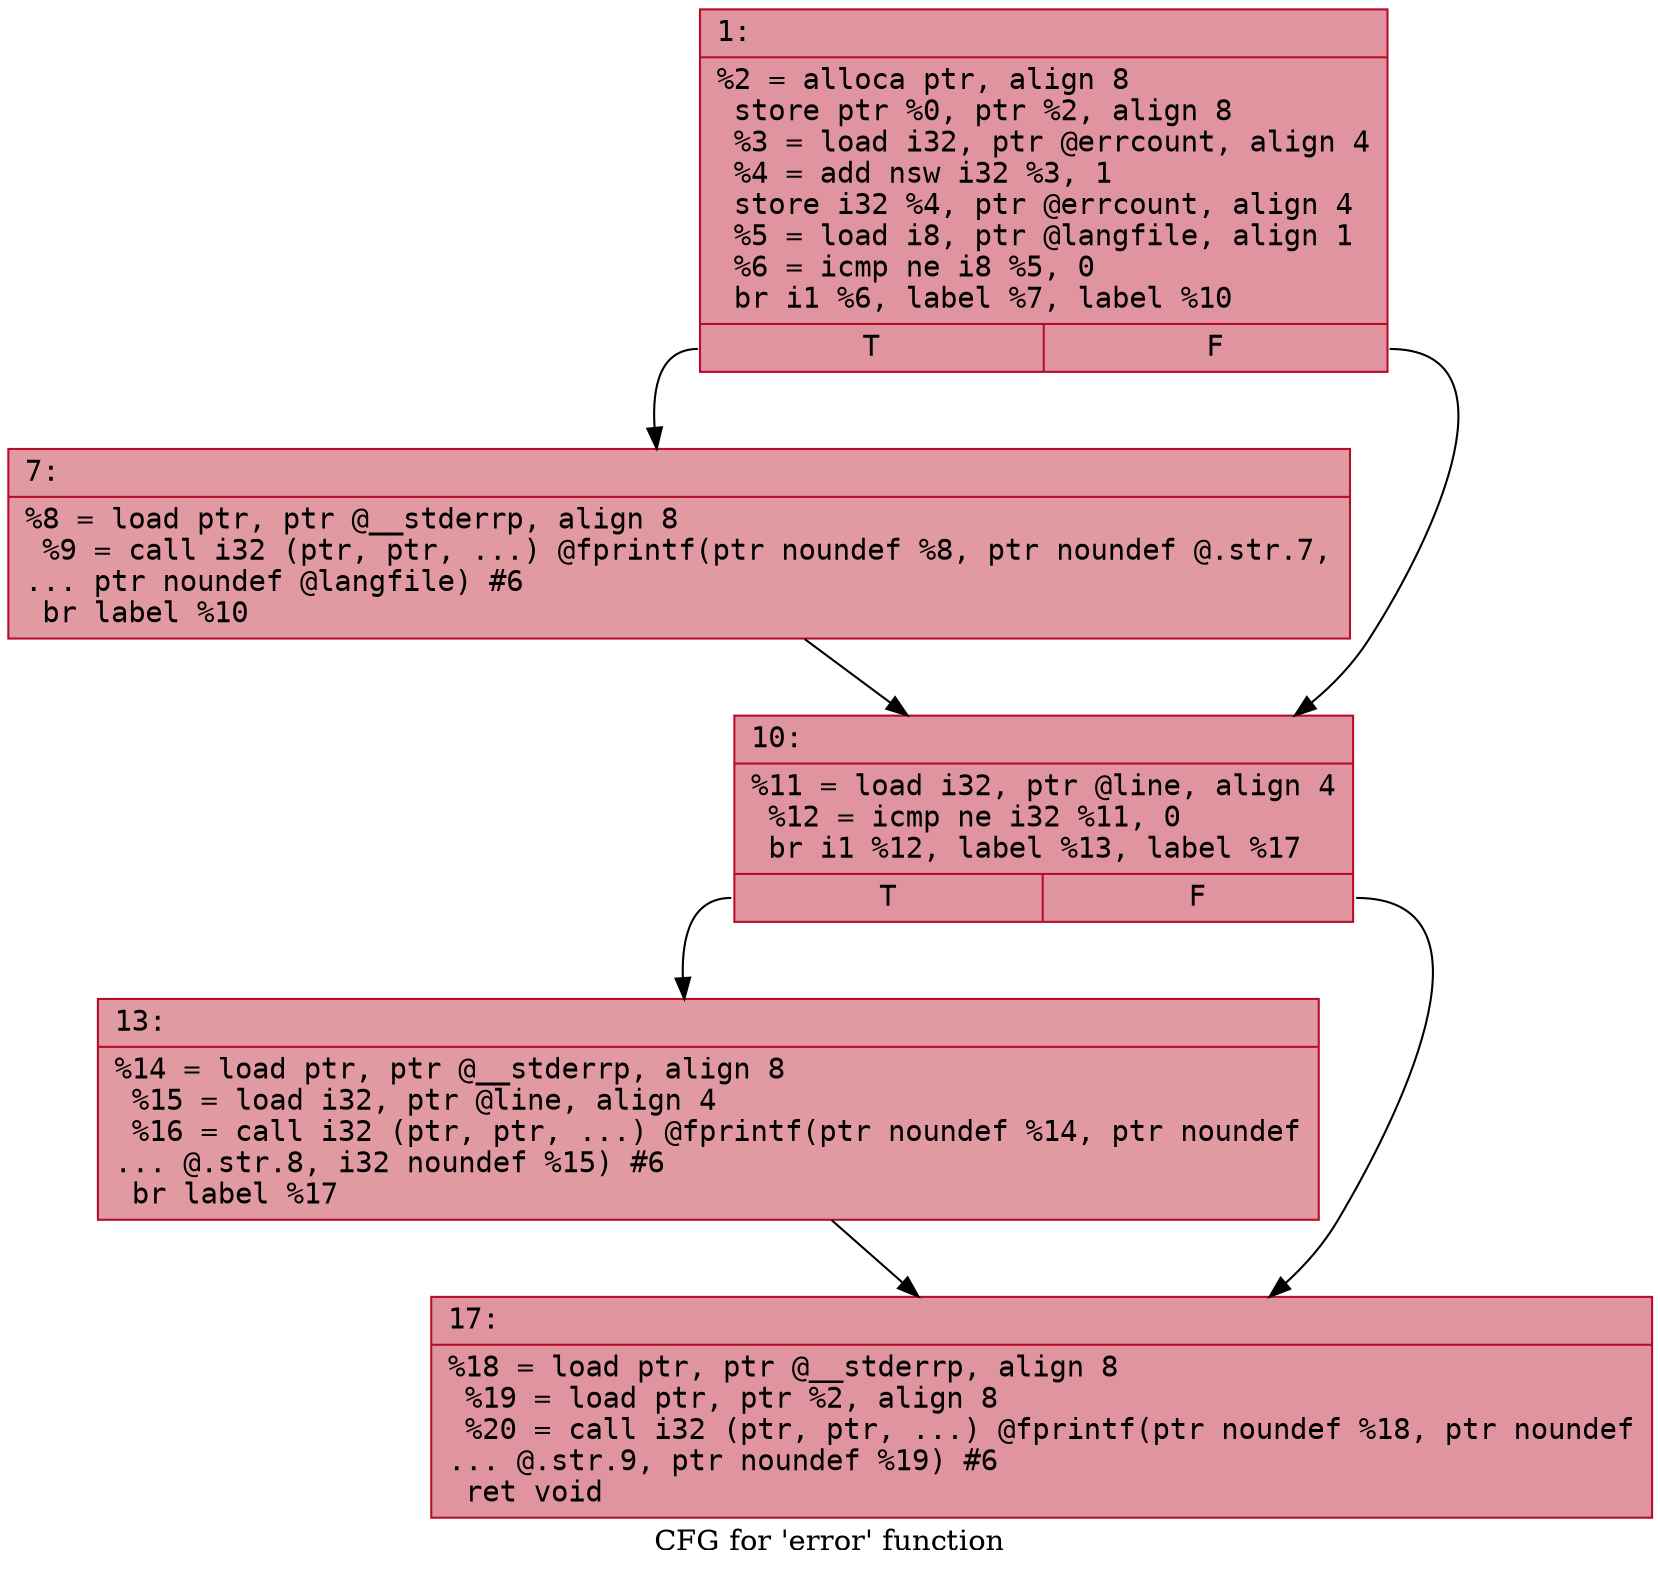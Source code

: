 digraph "CFG for 'error' function" {
	label="CFG for 'error' function";

	Node0x6000012140a0 [shape=record,color="#b70d28ff", style=filled, fillcolor="#b70d2870" fontname="Courier",label="{1:\l|  %2 = alloca ptr, align 8\l  store ptr %0, ptr %2, align 8\l  %3 = load i32, ptr @errcount, align 4\l  %4 = add nsw i32 %3, 1\l  store i32 %4, ptr @errcount, align 4\l  %5 = load i8, ptr @langfile, align 1\l  %6 = icmp ne i8 %5, 0\l  br i1 %6, label %7, label %10\l|{<s0>T|<s1>F}}"];
	Node0x6000012140a0:s0 -> Node0x6000012140f0[tooltip="1 -> 7\nProbability 62.50%" ];
	Node0x6000012140a0:s1 -> Node0x600001214140[tooltip="1 -> 10\nProbability 37.50%" ];
	Node0x6000012140f0 [shape=record,color="#b70d28ff", style=filled, fillcolor="#bb1b2c70" fontname="Courier",label="{7:\l|  %8 = load ptr, ptr @__stderrp, align 8\l  %9 = call i32 (ptr, ptr, ...) @fprintf(ptr noundef %8, ptr noundef @.str.7,\l... ptr noundef @langfile) #6\l  br label %10\l}"];
	Node0x6000012140f0 -> Node0x600001214140[tooltip="7 -> 10\nProbability 100.00%" ];
	Node0x600001214140 [shape=record,color="#b70d28ff", style=filled, fillcolor="#b70d2870" fontname="Courier",label="{10:\l|  %11 = load i32, ptr @line, align 4\l  %12 = icmp ne i32 %11, 0\l  br i1 %12, label %13, label %17\l|{<s0>T|<s1>F}}"];
	Node0x600001214140:s0 -> Node0x600001214190[tooltip="10 -> 13\nProbability 62.50%" ];
	Node0x600001214140:s1 -> Node0x6000012141e0[tooltip="10 -> 17\nProbability 37.50%" ];
	Node0x600001214190 [shape=record,color="#b70d28ff", style=filled, fillcolor="#bb1b2c70" fontname="Courier",label="{13:\l|  %14 = load ptr, ptr @__stderrp, align 8\l  %15 = load i32, ptr @line, align 4\l  %16 = call i32 (ptr, ptr, ...) @fprintf(ptr noundef %14, ptr noundef\l... @.str.8, i32 noundef %15) #6\l  br label %17\l}"];
	Node0x600001214190 -> Node0x6000012141e0[tooltip="13 -> 17\nProbability 100.00%" ];
	Node0x6000012141e0 [shape=record,color="#b70d28ff", style=filled, fillcolor="#b70d2870" fontname="Courier",label="{17:\l|  %18 = load ptr, ptr @__stderrp, align 8\l  %19 = load ptr, ptr %2, align 8\l  %20 = call i32 (ptr, ptr, ...) @fprintf(ptr noundef %18, ptr noundef\l... @.str.9, ptr noundef %19) #6\l  ret void\l}"];
}
